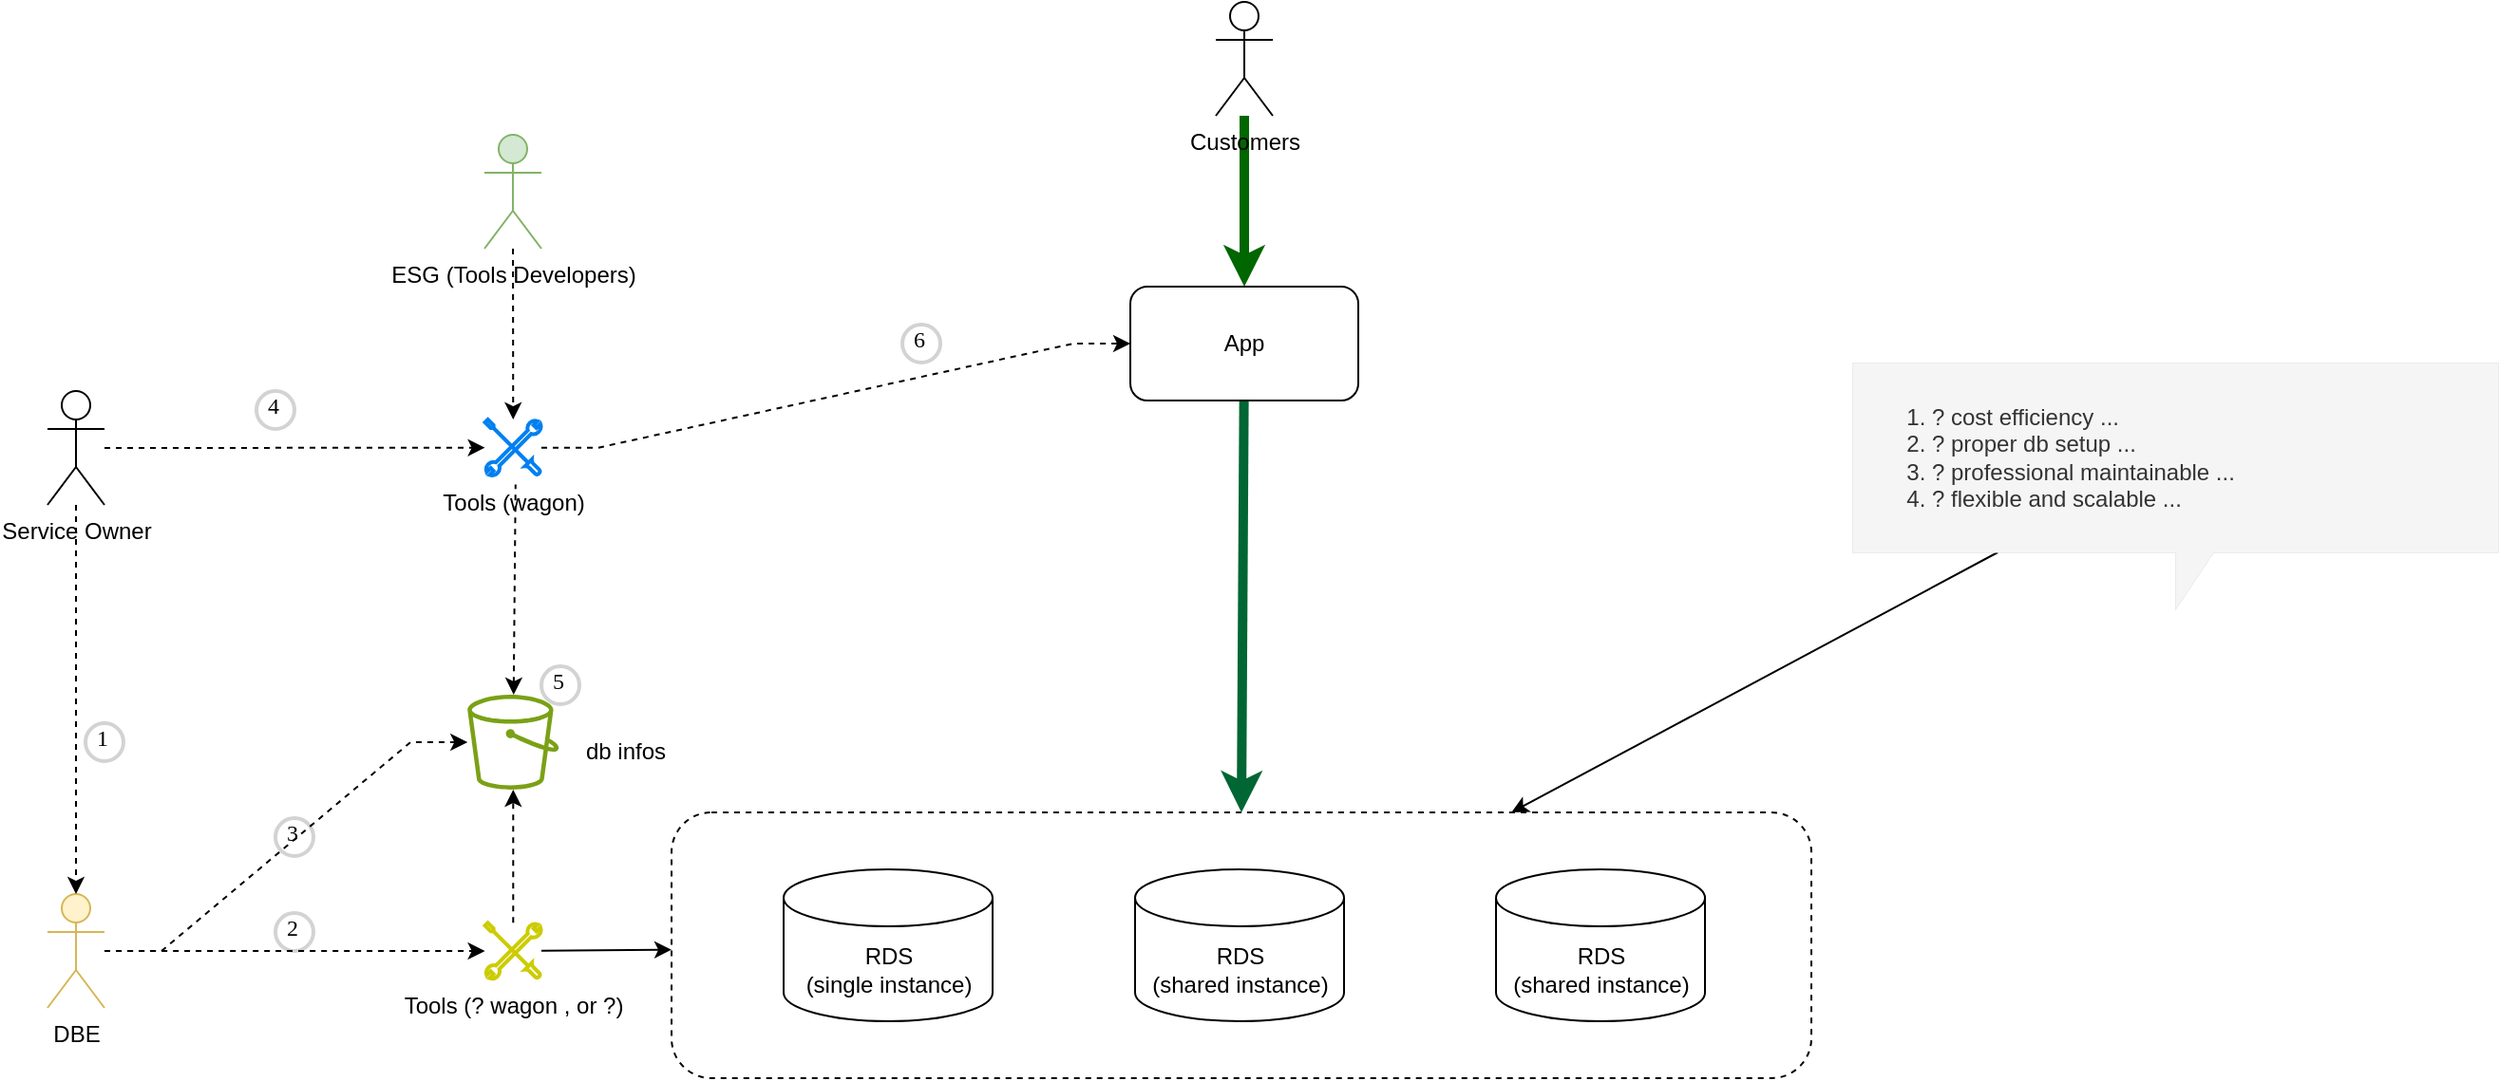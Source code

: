 <mxfile version="23.1.2" type="github">
  <diagram name="Page-1" id="Bb5PjucaasYFHXv9t2hh">
    <mxGraphModel dx="2611" dy="669" grid="1" gridSize="10" guides="1" tooltips="1" connect="1" arrows="1" fold="1" page="1" pageScale="1" pageWidth="850" pageHeight="1100" math="0" shadow="0">
      <root>
        <mxCell id="0" />
        <mxCell id="1" parent="0" />
        <mxCell id="6EMSi_ttVj-jGXqPHPJ0-9" value="" style="rounded=1;whiteSpace=wrap;html=1;dashed=1;" parent="1" vertex="1">
          <mxGeometry x="108.5" y="657" width="600" height="140" as="geometry" />
        </mxCell>
        <mxCell id="6EMSi_ttVj-jGXqPHPJ0-13" style="edgeStyle=none;rounded=0;orthogonalLoop=1;jettySize=auto;html=1;entryX=0.5;entryY=0;entryDx=0;entryDy=0;strokeColor=#006633;strokeWidth=5;" parent="1" source="Q_MenP5QwrPpLCp4PIsN-1" target="6EMSi_ttVj-jGXqPHPJ0-9" edge="1">
          <mxGeometry relative="1" as="geometry" />
        </mxCell>
        <mxCell id="Q_MenP5QwrPpLCp4PIsN-1" value="App" style="rounded=1;whiteSpace=wrap;html=1;" parent="1" vertex="1">
          <mxGeometry x="350" y="380" width="120" height="60" as="geometry" />
        </mxCell>
        <mxCell id="Q_MenP5QwrPpLCp4PIsN-2" value="RDS&lt;br&gt;(single instance)" style="shape=cylinder3;whiteSpace=wrap;html=1;boundedLbl=1;backgroundOutline=1;size=15;" parent="1" vertex="1">
          <mxGeometry x="167.5" y="687" width="110" height="80" as="geometry" />
        </mxCell>
        <mxCell id="Q_MenP5QwrPpLCp4PIsN-21" style="edgeStyle=none;rounded=0;orthogonalLoop=1;jettySize=auto;html=1;entryX=0.5;entryY=0;entryDx=0;entryDy=0;strokeColor=#006600;strokeWidth=5;" parent="1" source="Q_MenP5QwrPpLCp4PIsN-3" target="Q_MenP5QwrPpLCp4PIsN-1" edge="1">
          <mxGeometry relative="1" as="geometry" />
        </mxCell>
        <mxCell id="Q_MenP5QwrPpLCp4PIsN-3" value="Customers" style="shape=umlActor;verticalLabelPosition=bottom;verticalAlign=top;html=1;outlineConnect=0;" parent="1" vertex="1">
          <mxGeometry x="395" y="230" width="30" height="60" as="geometry" />
        </mxCell>
        <mxCell id="6EMSi_ttVj-jGXqPHPJ0-11" style="edgeStyle=entityRelationEdgeStyle;rounded=0;orthogonalLoop=1;jettySize=auto;html=1;entryX=0;entryY=0.5;entryDx=0;entryDy=0;dashed=1;" parent="1" source="Q_MenP5QwrPpLCp4PIsN-8" target="Q_MenP5QwrPpLCp4PIsN-1" edge="1">
          <mxGeometry relative="1" as="geometry" />
        </mxCell>
        <mxCell id="Q_MenP5QwrPpLCp4PIsN-8" value="Tools (wagon)" style="html=1;verticalLabelPosition=bottom;align=center;labelBackgroundColor=#ffffff;verticalAlign=top;strokeWidth=2;strokeColor=#0080F0;shadow=0;dashed=0;shape=mxgraph.ios7.icons.tools;pointerEvents=1" parent="1" vertex="1">
          <mxGeometry x="10.3" y="450" width="29.7" height="29.7" as="geometry" />
        </mxCell>
        <mxCell id="Q_MenP5QwrPpLCp4PIsN-14" style="edgeStyle=entityRelationEdgeStyle;rounded=0;orthogonalLoop=1;jettySize=auto;html=1;dashed=1;" parent="1" source="Q_MenP5QwrPpLCp4PIsN-13" target="Q_MenP5QwrPpLCp4PIsN-8" edge="1">
          <mxGeometry relative="1" as="geometry" />
        </mxCell>
        <mxCell id="Q_MenP5QwrPpLCp4PIsN-13" value="Service Owner" style="shape=umlActor;verticalLabelPosition=bottom;verticalAlign=top;html=1;outlineConnect=0;" parent="1" vertex="1">
          <mxGeometry x="-220" y="435" width="30" height="60" as="geometry" />
        </mxCell>
        <mxCell id="Q_MenP5QwrPpLCp4PIsN-17" style="edgeStyle=none;rounded=0;orthogonalLoop=1;jettySize=auto;html=1;dashed=1;" parent="1" source="Q_MenP5QwrPpLCp4PIsN-15" target="Q_MenP5QwrPpLCp4PIsN-8" edge="1">
          <mxGeometry relative="1" as="geometry" />
        </mxCell>
        <mxCell id="Q_MenP5QwrPpLCp4PIsN-15" value="ESG (Tools Developers)" style="shape=umlActor;verticalLabelPosition=bottom;verticalAlign=top;html=1;outlineConnect=0;fillColor=#d5e8d4;strokeColor=#82b366;" parent="1" vertex="1">
          <mxGeometry x="10" y="300" width="30" height="60" as="geometry" />
        </mxCell>
        <mxCell id="Q_MenP5QwrPpLCp4PIsN-18" value="" style="sketch=0;outlineConnect=0;fontColor=#232F3E;gradientColor=none;fillColor=#7AA116;strokeColor=none;dashed=0;verticalLabelPosition=bottom;verticalAlign=top;align=center;html=1;fontSize=12;fontStyle=0;aspect=fixed;pointerEvents=1;shape=mxgraph.aws4.bucket;" parent="1" vertex="1">
          <mxGeometry x="1.11" y="595" width="48.08" height="50" as="geometry" />
        </mxCell>
        <mxCell id="Q_MenP5QwrPpLCp4PIsN-19" style="edgeStyle=none;rounded=0;orthogonalLoop=1;jettySize=auto;html=1;entryX=0.542;entryY=1.154;entryDx=0;entryDy=0;entryPerimeter=0;startArrow=classic;startFill=1;dashed=1;endArrow=none;endFill=0;" parent="1" source="Q_MenP5QwrPpLCp4PIsN-18" target="Q_MenP5QwrPpLCp4PIsN-8" edge="1">
          <mxGeometry relative="1" as="geometry" />
        </mxCell>
        <mxCell id="Q_MenP5QwrPpLCp4PIsN-22" value="1" style="ellipse;whiteSpace=wrap;html=1;aspect=fixed;strokeWidth=2;fontFamily=Tahoma;spacingBottom=4;spacingRight=2;strokeColor=#d3d3d3;" parent="1" vertex="1">
          <mxGeometry x="-200" y="610" width="20" height="20" as="geometry" />
        </mxCell>
        <mxCell id="Q_MenP5QwrPpLCp4PIsN-23" value="2" style="ellipse;whiteSpace=wrap;html=1;aspect=fixed;strokeWidth=2;fontFamily=Tahoma;spacingBottom=4;spacingRight=2;strokeColor=#d3d3d3;" parent="1" vertex="1">
          <mxGeometry x="-100" y="710" width="20" height="20" as="geometry" />
        </mxCell>
        <mxCell id="Q_MenP5QwrPpLCp4PIsN-24" value="3" style="ellipse;whiteSpace=wrap;html=1;aspect=fixed;strokeWidth=2;fontFamily=Tahoma;spacingBottom=4;spacingRight=2;strokeColor=#d3d3d3;" parent="1" vertex="1">
          <mxGeometry x="-100.0" y="660" width="20" height="20" as="geometry" />
        </mxCell>
        <mxCell id="Q_MenP5QwrPpLCp4PIsN-25" value="4" style="ellipse;whiteSpace=wrap;html=1;aspect=fixed;strokeWidth=2;fontFamily=Tahoma;spacingBottom=4;spacingRight=2;strokeColor=#d3d3d3;" parent="1" vertex="1">
          <mxGeometry x="-110" y="435" width="20" height="20" as="geometry" />
        </mxCell>
        <mxCell id="6EMSi_ttVj-jGXqPHPJ0-17" style="edgeStyle=none;rounded=0;orthogonalLoop=1;jettySize=auto;html=1;" parent="1" source="Q_MenP5QwrPpLCp4PIsN-26" target="6EMSi_ttVj-jGXqPHPJ0-9" edge="1">
          <mxGeometry relative="1" as="geometry" />
        </mxCell>
        <mxCell id="Q_MenP5QwrPpLCp4PIsN-26" value="&lt;ol&gt;&lt;li&gt;? cost efficiency ...&amp;nbsp;&lt;/li&gt;&lt;li&gt;? proper db setup ...&amp;nbsp;&lt;/li&gt;&lt;li&gt;? professional maintainable ...&lt;/li&gt;&lt;li&gt;? flexible and scalable ...&lt;/li&gt;&lt;/ol&gt;" style="shape=callout;whiteSpace=wrap;html=1;perimeter=calloutPerimeter;align=left;dashed=1;strokeWidth=0;fillColor=#f5f5f5;fontColor=#333333;strokeColor=#666666;" parent="1" vertex="1">
          <mxGeometry x="730" y="420" width="340" height="130" as="geometry" />
        </mxCell>
        <mxCell id="6EMSi_ttVj-jGXqPHPJ0-1" value="RDS&lt;br&gt;(shared instance)" style="shape=cylinder3;whiteSpace=wrap;html=1;boundedLbl=1;backgroundOutline=1;size=15;" parent="1" vertex="1">
          <mxGeometry x="352.5" y="687" width="110" height="80" as="geometry" />
        </mxCell>
        <mxCell id="6EMSi_ttVj-jGXqPHPJ0-4" value="RDS&lt;br&gt;(shared instance)" style="shape=cylinder3;whiteSpace=wrap;html=1;boundedLbl=1;backgroundOutline=1;size=15;" parent="1" vertex="1">
          <mxGeometry x="542.5" y="687" width="110" height="80" as="geometry" />
        </mxCell>
        <mxCell id="6EMSi_ttVj-jGXqPHPJ0-7" style="edgeStyle=orthogonalEdgeStyle;curved=1;rounded=0;orthogonalLoop=1;jettySize=auto;html=1;dashed=1;" parent="1" source="6EMSi_ttVj-jGXqPHPJ0-5" target="6EMSi_ttVj-jGXqPHPJ0-6" edge="1">
          <mxGeometry relative="1" as="geometry" />
        </mxCell>
        <mxCell id="6EMSi_ttVj-jGXqPHPJ0-8" style="edgeStyle=entityRelationEdgeStyle;rounded=0;orthogonalLoop=1;jettySize=auto;html=1;dashed=1;" parent="1" source="6EMSi_ttVj-jGXqPHPJ0-5" target="Q_MenP5QwrPpLCp4PIsN-18" edge="1">
          <mxGeometry relative="1" as="geometry" />
        </mxCell>
        <mxCell id="6EMSi_ttVj-jGXqPHPJ0-5" value="DBE" style="shape=umlActor;verticalLabelPosition=bottom;verticalAlign=top;html=1;outlineConnect=0;fillColor=#fff2cc;strokeColor=#d6b656;" parent="1" vertex="1">
          <mxGeometry x="-220" y="700" width="30" height="60" as="geometry" />
        </mxCell>
        <mxCell id="LgoVwcYKGDCYE_BlqMR0-2" style="edgeStyle=none;rounded=0;orthogonalLoop=1;jettySize=auto;html=1;dashed=1;" edge="1" parent="1" source="6EMSi_ttVj-jGXqPHPJ0-6" target="Q_MenP5QwrPpLCp4PIsN-18">
          <mxGeometry relative="1" as="geometry" />
        </mxCell>
        <mxCell id="LgoVwcYKGDCYE_BlqMR0-3" style="edgeStyle=none;rounded=0;orthogonalLoop=1;jettySize=auto;html=1;" edge="1" parent="1" source="6EMSi_ttVj-jGXqPHPJ0-6" target="6EMSi_ttVj-jGXqPHPJ0-9">
          <mxGeometry relative="1" as="geometry" />
        </mxCell>
        <mxCell id="6EMSi_ttVj-jGXqPHPJ0-6" value="Tools (? wagon , or ?)" style="html=1;verticalLabelPosition=bottom;align=center;labelBackgroundColor=#ffffff;verticalAlign=top;strokeWidth=2;strokeColor=#CCCC00;shadow=0;dashed=0;shape=mxgraph.ios7.icons.tools;pointerEvents=1" parent="1" vertex="1">
          <mxGeometry x="10.3" y="715.15" width="29.7" height="29.7" as="geometry" />
        </mxCell>
        <mxCell id="6EMSi_ttVj-jGXqPHPJ0-14" style="edgeStyle=none;rounded=0;orthogonalLoop=1;jettySize=auto;html=1;entryX=0.5;entryY=0;entryDx=0;entryDy=0;entryPerimeter=0;dashed=1;" parent="1" source="Q_MenP5QwrPpLCp4PIsN-13" target="6EMSi_ttVj-jGXqPHPJ0-5" edge="1">
          <mxGeometry relative="1" as="geometry" />
        </mxCell>
        <mxCell id="6EMSi_ttVj-jGXqPHPJ0-15" value="5" style="ellipse;whiteSpace=wrap;html=1;aspect=fixed;strokeWidth=2;fontFamily=Tahoma;spacingBottom=4;spacingRight=2;strokeColor=#d3d3d3;" parent="1" vertex="1">
          <mxGeometry x="40" y="580" width="20" height="20" as="geometry" />
        </mxCell>
        <mxCell id="6EMSi_ttVj-jGXqPHPJ0-16" value="6" style="ellipse;whiteSpace=wrap;html=1;aspect=fixed;strokeWidth=2;fontFamily=Tahoma;spacingBottom=4;spacingRight=2;strokeColor=#d3d3d3;" parent="1" vertex="1">
          <mxGeometry x="230" y="400" width="20" height="20" as="geometry" />
        </mxCell>
        <mxCell id="LgoVwcYKGDCYE_BlqMR0-1" value="db infos" style="text;html=1;align=center;verticalAlign=middle;resizable=0;points=[];autosize=1;strokeColor=none;fillColor=none;" vertex="1" parent="1">
          <mxGeometry x="49.19" y="610" width="70" height="30" as="geometry" />
        </mxCell>
      </root>
    </mxGraphModel>
  </diagram>
</mxfile>
